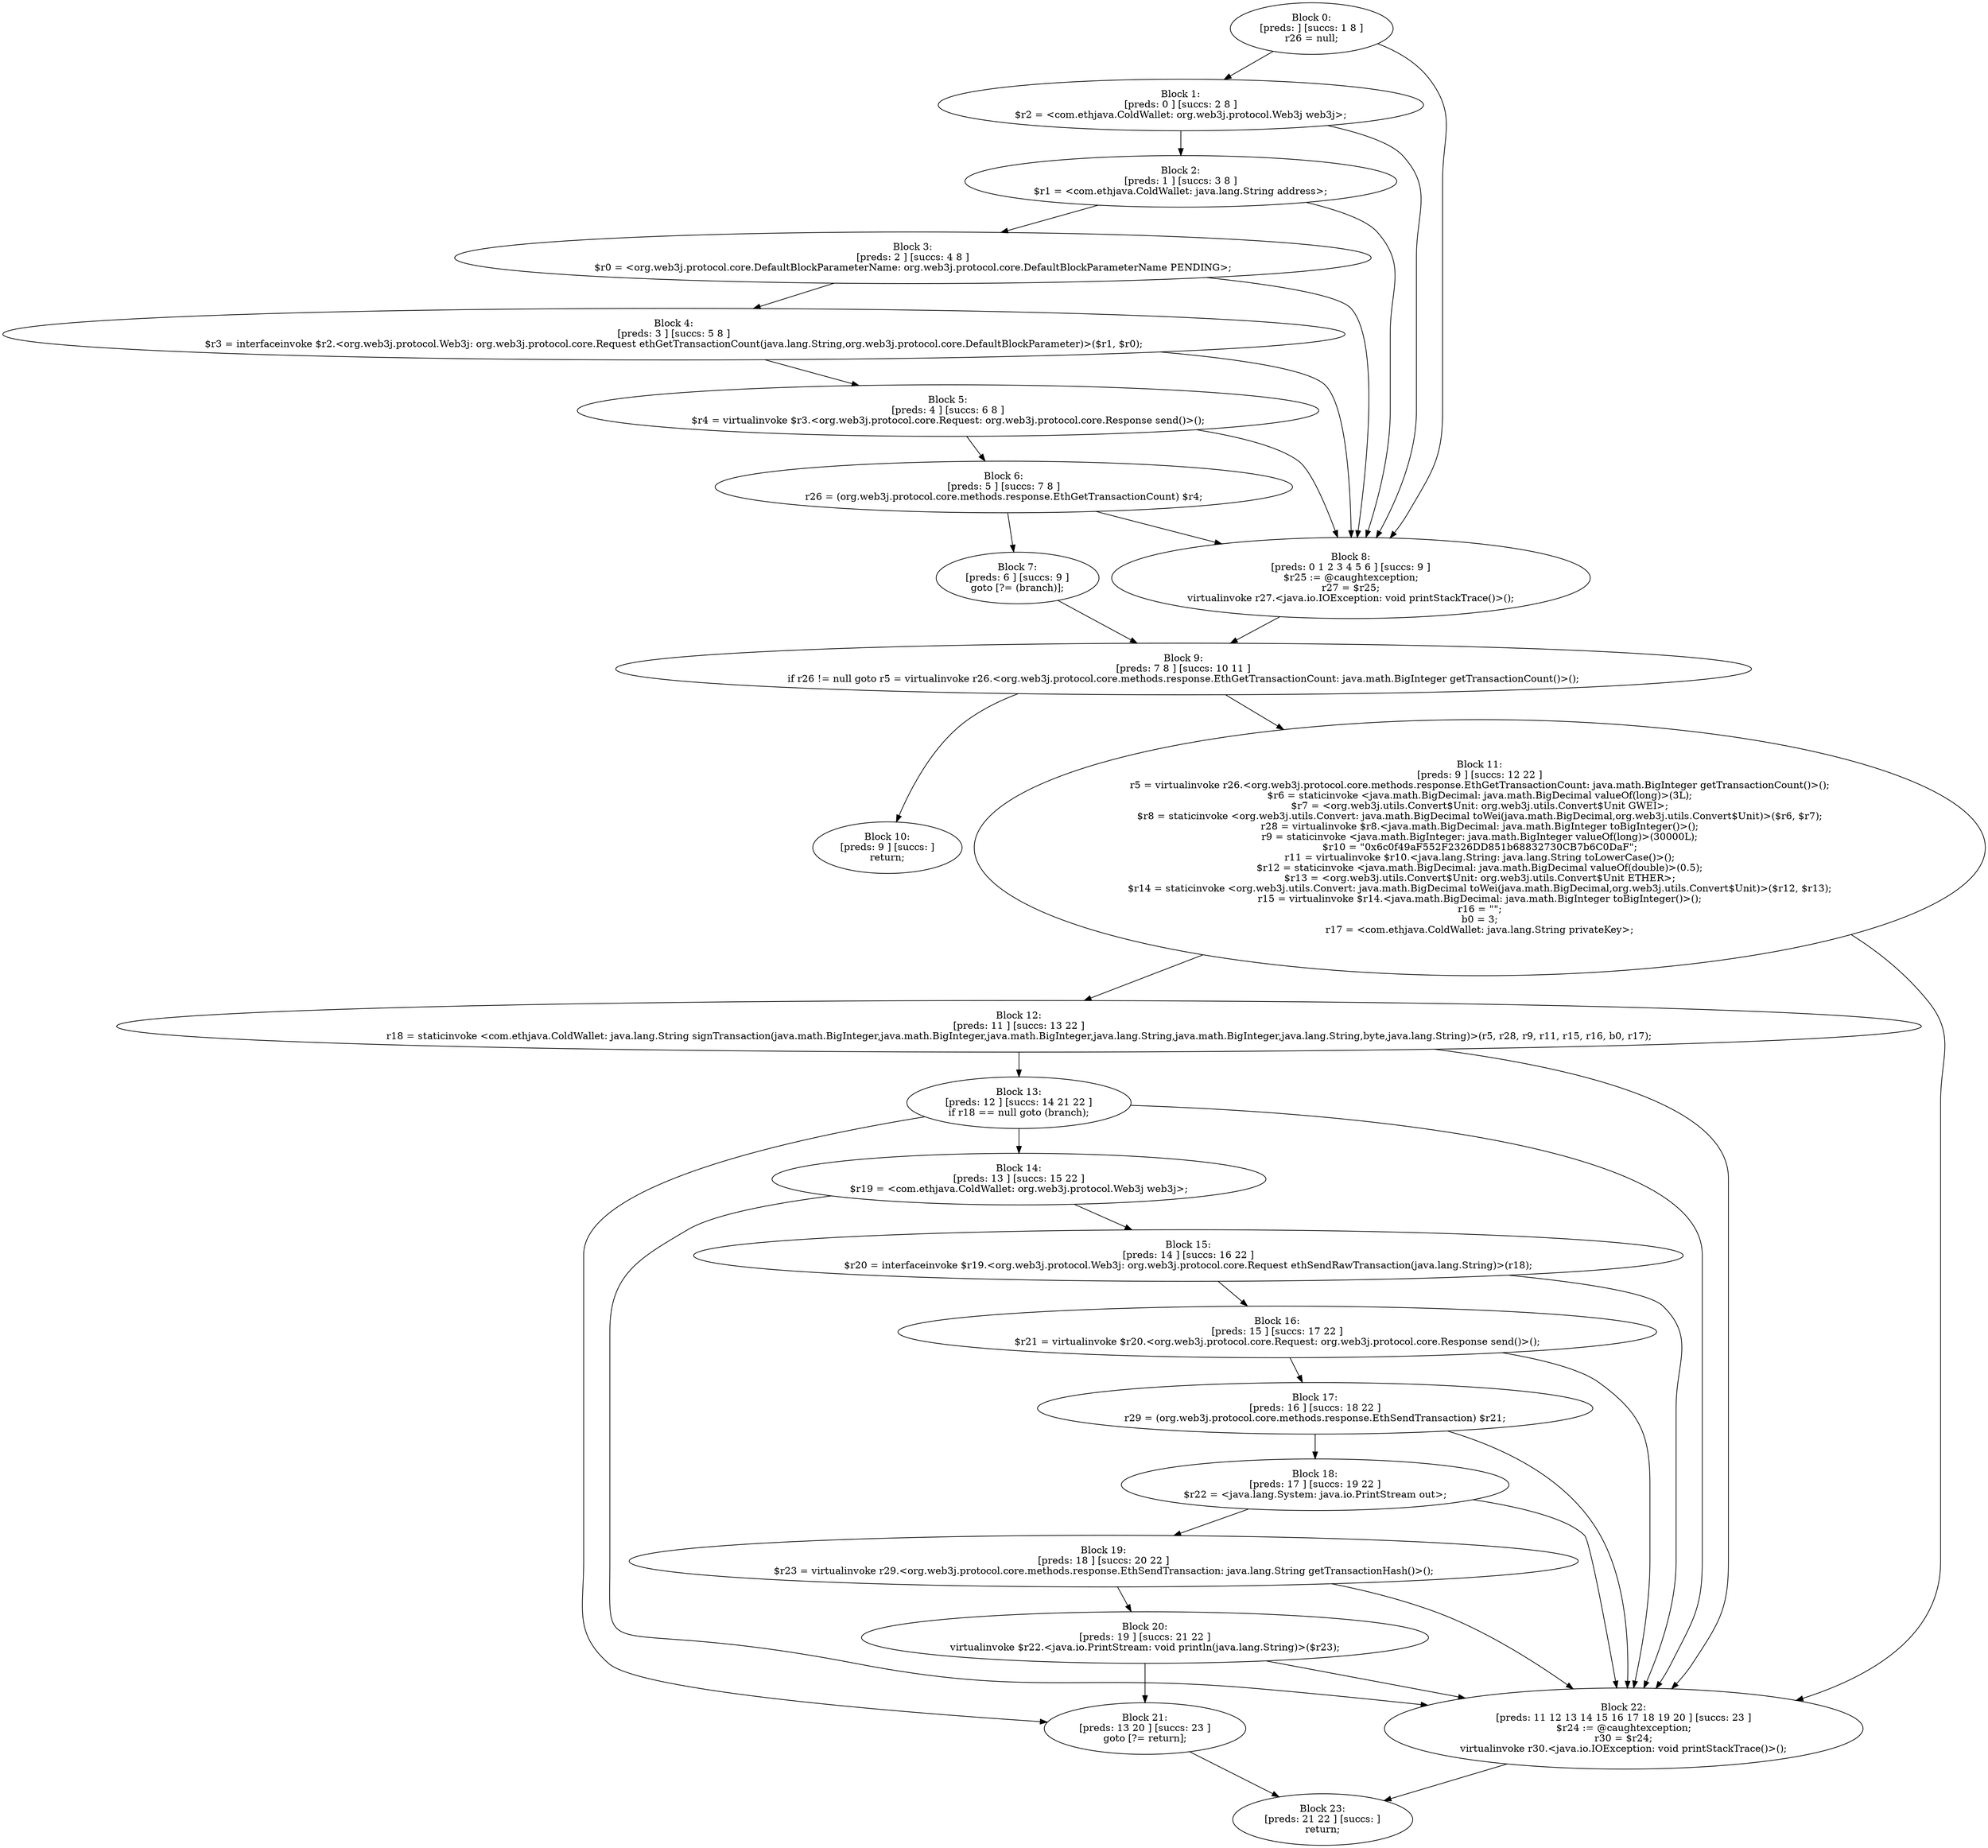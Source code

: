 digraph "unitGraph" {
    "Block 0:
[preds: ] [succs: 1 8 ]
r26 = null;
"
    "Block 1:
[preds: 0 ] [succs: 2 8 ]
$r2 = <com.ethjava.ColdWallet: org.web3j.protocol.Web3j web3j>;
"
    "Block 2:
[preds: 1 ] [succs: 3 8 ]
$r1 = <com.ethjava.ColdWallet: java.lang.String address>;
"
    "Block 3:
[preds: 2 ] [succs: 4 8 ]
$r0 = <org.web3j.protocol.core.DefaultBlockParameterName: org.web3j.protocol.core.DefaultBlockParameterName PENDING>;
"
    "Block 4:
[preds: 3 ] [succs: 5 8 ]
$r3 = interfaceinvoke $r2.<org.web3j.protocol.Web3j: org.web3j.protocol.core.Request ethGetTransactionCount(java.lang.String,org.web3j.protocol.core.DefaultBlockParameter)>($r1, $r0);
"
    "Block 5:
[preds: 4 ] [succs: 6 8 ]
$r4 = virtualinvoke $r3.<org.web3j.protocol.core.Request: org.web3j.protocol.core.Response send()>();
"
    "Block 6:
[preds: 5 ] [succs: 7 8 ]
r26 = (org.web3j.protocol.core.methods.response.EthGetTransactionCount) $r4;
"
    "Block 7:
[preds: 6 ] [succs: 9 ]
goto [?= (branch)];
"
    "Block 8:
[preds: 0 1 2 3 4 5 6 ] [succs: 9 ]
$r25 := @caughtexception;
r27 = $r25;
virtualinvoke r27.<java.io.IOException: void printStackTrace()>();
"
    "Block 9:
[preds: 7 8 ] [succs: 10 11 ]
if r26 != null goto r5 = virtualinvoke r26.<org.web3j.protocol.core.methods.response.EthGetTransactionCount: java.math.BigInteger getTransactionCount()>();
"
    "Block 10:
[preds: 9 ] [succs: ]
return;
"
    "Block 11:
[preds: 9 ] [succs: 12 22 ]
r5 = virtualinvoke r26.<org.web3j.protocol.core.methods.response.EthGetTransactionCount: java.math.BigInteger getTransactionCount()>();
$r6 = staticinvoke <java.math.BigDecimal: java.math.BigDecimal valueOf(long)>(3L);
$r7 = <org.web3j.utils.Convert$Unit: org.web3j.utils.Convert$Unit GWEI>;
$r8 = staticinvoke <org.web3j.utils.Convert: java.math.BigDecimal toWei(java.math.BigDecimal,org.web3j.utils.Convert$Unit)>($r6, $r7);
r28 = virtualinvoke $r8.<java.math.BigDecimal: java.math.BigInteger toBigInteger()>();
r9 = staticinvoke <java.math.BigInteger: java.math.BigInteger valueOf(long)>(30000L);
$r10 = \"0x6c0f49aF552F2326DD851b68832730CB7b6C0DaF\";
r11 = virtualinvoke $r10.<java.lang.String: java.lang.String toLowerCase()>();
$r12 = staticinvoke <java.math.BigDecimal: java.math.BigDecimal valueOf(double)>(0.5);
$r13 = <org.web3j.utils.Convert$Unit: org.web3j.utils.Convert$Unit ETHER>;
$r14 = staticinvoke <org.web3j.utils.Convert: java.math.BigDecimal toWei(java.math.BigDecimal,org.web3j.utils.Convert$Unit)>($r12, $r13);
r15 = virtualinvoke $r14.<java.math.BigDecimal: java.math.BigInteger toBigInteger()>();
r16 = \"\";
b0 = 3;
r17 = <com.ethjava.ColdWallet: java.lang.String privateKey>;
"
    "Block 12:
[preds: 11 ] [succs: 13 22 ]
r18 = staticinvoke <com.ethjava.ColdWallet: java.lang.String signTransaction(java.math.BigInteger,java.math.BigInteger,java.math.BigInteger,java.lang.String,java.math.BigInteger,java.lang.String,byte,java.lang.String)>(r5, r28, r9, r11, r15, r16, b0, r17);
"
    "Block 13:
[preds: 12 ] [succs: 14 21 22 ]
if r18 == null goto (branch);
"
    "Block 14:
[preds: 13 ] [succs: 15 22 ]
$r19 = <com.ethjava.ColdWallet: org.web3j.protocol.Web3j web3j>;
"
    "Block 15:
[preds: 14 ] [succs: 16 22 ]
$r20 = interfaceinvoke $r19.<org.web3j.protocol.Web3j: org.web3j.protocol.core.Request ethSendRawTransaction(java.lang.String)>(r18);
"
    "Block 16:
[preds: 15 ] [succs: 17 22 ]
$r21 = virtualinvoke $r20.<org.web3j.protocol.core.Request: org.web3j.protocol.core.Response send()>();
"
    "Block 17:
[preds: 16 ] [succs: 18 22 ]
r29 = (org.web3j.protocol.core.methods.response.EthSendTransaction) $r21;
"
    "Block 18:
[preds: 17 ] [succs: 19 22 ]
$r22 = <java.lang.System: java.io.PrintStream out>;
"
    "Block 19:
[preds: 18 ] [succs: 20 22 ]
$r23 = virtualinvoke r29.<org.web3j.protocol.core.methods.response.EthSendTransaction: java.lang.String getTransactionHash()>();
"
    "Block 20:
[preds: 19 ] [succs: 21 22 ]
virtualinvoke $r22.<java.io.PrintStream: void println(java.lang.String)>($r23);
"
    "Block 21:
[preds: 13 20 ] [succs: 23 ]
goto [?= return];
"
    "Block 22:
[preds: 11 12 13 14 15 16 17 18 19 20 ] [succs: 23 ]
$r24 := @caughtexception;
r30 = $r24;
virtualinvoke r30.<java.io.IOException: void printStackTrace()>();
"
    "Block 23:
[preds: 21 22 ] [succs: ]
return;
"
    "Block 0:
[preds: ] [succs: 1 8 ]
r26 = null;
"->"Block 1:
[preds: 0 ] [succs: 2 8 ]
$r2 = <com.ethjava.ColdWallet: org.web3j.protocol.Web3j web3j>;
";
    "Block 0:
[preds: ] [succs: 1 8 ]
r26 = null;
"->"Block 8:
[preds: 0 1 2 3 4 5 6 ] [succs: 9 ]
$r25 := @caughtexception;
r27 = $r25;
virtualinvoke r27.<java.io.IOException: void printStackTrace()>();
";
    "Block 1:
[preds: 0 ] [succs: 2 8 ]
$r2 = <com.ethjava.ColdWallet: org.web3j.protocol.Web3j web3j>;
"->"Block 2:
[preds: 1 ] [succs: 3 8 ]
$r1 = <com.ethjava.ColdWallet: java.lang.String address>;
";
    "Block 1:
[preds: 0 ] [succs: 2 8 ]
$r2 = <com.ethjava.ColdWallet: org.web3j.protocol.Web3j web3j>;
"->"Block 8:
[preds: 0 1 2 3 4 5 6 ] [succs: 9 ]
$r25 := @caughtexception;
r27 = $r25;
virtualinvoke r27.<java.io.IOException: void printStackTrace()>();
";
    "Block 2:
[preds: 1 ] [succs: 3 8 ]
$r1 = <com.ethjava.ColdWallet: java.lang.String address>;
"->"Block 3:
[preds: 2 ] [succs: 4 8 ]
$r0 = <org.web3j.protocol.core.DefaultBlockParameterName: org.web3j.protocol.core.DefaultBlockParameterName PENDING>;
";
    "Block 2:
[preds: 1 ] [succs: 3 8 ]
$r1 = <com.ethjava.ColdWallet: java.lang.String address>;
"->"Block 8:
[preds: 0 1 2 3 4 5 6 ] [succs: 9 ]
$r25 := @caughtexception;
r27 = $r25;
virtualinvoke r27.<java.io.IOException: void printStackTrace()>();
";
    "Block 3:
[preds: 2 ] [succs: 4 8 ]
$r0 = <org.web3j.protocol.core.DefaultBlockParameterName: org.web3j.protocol.core.DefaultBlockParameterName PENDING>;
"->"Block 4:
[preds: 3 ] [succs: 5 8 ]
$r3 = interfaceinvoke $r2.<org.web3j.protocol.Web3j: org.web3j.protocol.core.Request ethGetTransactionCount(java.lang.String,org.web3j.protocol.core.DefaultBlockParameter)>($r1, $r0);
";
    "Block 3:
[preds: 2 ] [succs: 4 8 ]
$r0 = <org.web3j.protocol.core.DefaultBlockParameterName: org.web3j.protocol.core.DefaultBlockParameterName PENDING>;
"->"Block 8:
[preds: 0 1 2 3 4 5 6 ] [succs: 9 ]
$r25 := @caughtexception;
r27 = $r25;
virtualinvoke r27.<java.io.IOException: void printStackTrace()>();
";
    "Block 4:
[preds: 3 ] [succs: 5 8 ]
$r3 = interfaceinvoke $r2.<org.web3j.protocol.Web3j: org.web3j.protocol.core.Request ethGetTransactionCount(java.lang.String,org.web3j.protocol.core.DefaultBlockParameter)>($r1, $r0);
"->"Block 5:
[preds: 4 ] [succs: 6 8 ]
$r4 = virtualinvoke $r3.<org.web3j.protocol.core.Request: org.web3j.protocol.core.Response send()>();
";
    "Block 4:
[preds: 3 ] [succs: 5 8 ]
$r3 = interfaceinvoke $r2.<org.web3j.protocol.Web3j: org.web3j.protocol.core.Request ethGetTransactionCount(java.lang.String,org.web3j.protocol.core.DefaultBlockParameter)>($r1, $r0);
"->"Block 8:
[preds: 0 1 2 3 4 5 6 ] [succs: 9 ]
$r25 := @caughtexception;
r27 = $r25;
virtualinvoke r27.<java.io.IOException: void printStackTrace()>();
";
    "Block 5:
[preds: 4 ] [succs: 6 8 ]
$r4 = virtualinvoke $r3.<org.web3j.protocol.core.Request: org.web3j.protocol.core.Response send()>();
"->"Block 6:
[preds: 5 ] [succs: 7 8 ]
r26 = (org.web3j.protocol.core.methods.response.EthGetTransactionCount) $r4;
";
    "Block 5:
[preds: 4 ] [succs: 6 8 ]
$r4 = virtualinvoke $r3.<org.web3j.protocol.core.Request: org.web3j.protocol.core.Response send()>();
"->"Block 8:
[preds: 0 1 2 3 4 5 6 ] [succs: 9 ]
$r25 := @caughtexception;
r27 = $r25;
virtualinvoke r27.<java.io.IOException: void printStackTrace()>();
";
    "Block 6:
[preds: 5 ] [succs: 7 8 ]
r26 = (org.web3j.protocol.core.methods.response.EthGetTransactionCount) $r4;
"->"Block 7:
[preds: 6 ] [succs: 9 ]
goto [?= (branch)];
";
    "Block 6:
[preds: 5 ] [succs: 7 8 ]
r26 = (org.web3j.protocol.core.methods.response.EthGetTransactionCount) $r4;
"->"Block 8:
[preds: 0 1 2 3 4 5 6 ] [succs: 9 ]
$r25 := @caughtexception;
r27 = $r25;
virtualinvoke r27.<java.io.IOException: void printStackTrace()>();
";
    "Block 7:
[preds: 6 ] [succs: 9 ]
goto [?= (branch)];
"->"Block 9:
[preds: 7 8 ] [succs: 10 11 ]
if r26 != null goto r5 = virtualinvoke r26.<org.web3j.protocol.core.methods.response.EthGetTransactionCount: java.math.BigInteger getTransactionCount()>();
";
    "Block 8:
[preds: 0 1 2 3 4 5 6 ] [succs: 9 ]
$r25 := @caughtexception;
r27 = $r25;
virtualinvoke r27.<java.io.IOException: void printStackTrace()>();
"->"Block 9:
[preds: 7 8 ] [succs: 10 11 ]
if r26 != null goto r5 = virtualinvoke r26.<org.web3j.protocol.core.methods.response.EthGetTransactionCount: java.math.BigInteger getTransactionCount()>();
";
    "Block 9:
[preds: 7 8 ] [succs: 10 11 ]
if r26 != null goto r5 = virtualinvoke r26.<org.web3j.protocol.core.methods.response.EthGetTransactionCount: java.math.BigInteger getTransactionCount()>();
"->"Block 10:
[preds: 9 ] [succs: ]
return;
";
    "Block 9:
[preds: 7 8 ] [succs: 10 11 ]
if r26 != null goto r5 = virtualinvoke r26.<org.web3j.protocol.core.methods.response.EthGetTransactionCount: java.math.BigInteger getTransactionCount()>();
"->"Block 11:
[preds: 9 ] [succs: 12 22 ]
r5 = virtualinvoke r26.<org.web3j.protocol.core.methods.response.EthGetTransactionCount: java.math.BigInteger getTransactionCount()>();
$r6 = staticinvoke <java.math.BigDecimal: java.math.BigDecimal valueOf(long)>(3L);
$r7 = <org.web3j.utils.Convert$Unit: org.web3j.utils.Convert$Unit GWEI>;
$r8 = staticinvoke <org.web3j.utils.Convert: java.math.BigDecimal toWei(java.math.BigDecimal,org.web3j.utils.Convert$Unit)>($r6, $r7);
r28 = virtualinvoke $r8.<java.math.BigDecimal: java.math.BigInteger toBigInteger()>();
r9 = staticinvoke <java.math.BigInteger: java.math.BigInteger valueOf(long)>(30000L);
$r10 = \"0x6c0f49aF552F2326DD851b68832730CB7b6C0DaF\";
r11 = virtualinvoke $r10.<java.lang.String: java.lang.String toLowerCase()>();
$r12 = staticinvoke <java.math.BigDecimal: java.math.BigDecimal valueOf(double)>(0.5);
$r13 = <org.web3j.utils.Convert$Unit: org.web3j.utils.Convert$Unit ETHER>;
$r14 = staticinvoke <org.web3j.utils.Convert: java.math.BigDecimal toWei(java.math.BigDecimal,org.web3j.utils.Convert$Unit)>($r12, $r13);
r15 = virtualinvoke $r14.<java.math.BigDecimal: java.math.BigInteger toBigInteger()>();
r16 = \"\";
b0 = 3;
r17 = <com.ethjava.ColdWallet: java.lang.String privateKey>;
";
    "Block 11:
[preds: 9 ] [succs: 12 22 ]
r5 = virtualinvoke r26.<org.web3j.protocol.core.methods.response.EthGetTransactionCount: java.math.BigInteger getTransactionCount()>();
$r6 = staticinvoke <java.math.BigDecimal: java.math.BigDecimal valueOf(long)>(3L);
$r7 = <org.web3j.utils.Convert$Unit: org.web3j.utils.Convert$Unit GWEI>;
$r8 = staticinvoke <org.web3j.utils.Convert: java.math.BigDecimal toWei(java.math.BigDecimal,org.web3j.utils.Convert$Unit)>($r6, $r7);
r28 = virtualinvoke $r8.<java.math.BigDecimal: java.math.BigInteger toBigInteger()>();
r9 = staticinvoke <java.math.BigInteger: java.math.BigInteger valueOf(long)>(30000L);
$r10 = \"0x6c0f49aF552F2326DD851b68832730CB7b6C0DaF\";
r11 = virtualinvoke $r10.<java.lang.String: java.lang.String toLowerCase()>();
$r12 = staticinvoke <java.math.BigDecimal: java.math.BigDecimal valueOf(double)>(0.5);
$r13 = <org.web3j.utils.Convert$Unit: org.web3j.utils.Convert$Unit ETHER>;
$r14 = staticinvoke <org.web3j.utils.Convert: java.math.BigDecimal toWei(java.math.BigDecimal,org.web3j.utils.Convert$Unit)>($r12, $r13);
r15 = virtualinvoke $r14.<java.math.BigDecimal: java.math.BigInteger toBigInteger()>();
r16 = \"\";
b0 = 3;
r17 = <com.ethjava.ColdWallet: java.lang.String privateKey>;
"->"Block 12:
[preds: 11 ] [succs: 13 22 ]
r18 = staticinvoke <com.ethjava.ColdWallet: java.lang.String signTransaction(java.math.BigInteger,java.math.BigInteger,java.math.BigInteger,java.lang.String,java.math.BigInteger,java.lang.String,byte,java.lang.String)>(r5, r28, r9, r11, r15, r16, b0, r17);
";
    "Block 11:
[preds: 9 ] [succs: 12 22 ]
r5 = virtualinvoke r26.<org.web3j.protocol.core.methods.response.EthGetTransactionCount: java.math.BigInteger getTransactionCount()>();
$r6 = staticinvoke <java.math.BigDecimal: java.math.BigDecimal valueOf(long)>(3L);
$r7 = <org.web3j.utils.Convert$Unit: org.web3j.utils.Convert$Unit GWEI>;
$r8 = staticinvoke <org.web3j.utils.Convert: java.math.BigDecimal toWei(java.math.BigDecimal,org.web3j.utils.Convert$Unit)>($r6, $r7);
r28 = virtualinvoke $r8.<java.math.BigDecimal: java.math.BigInteger toBigInteger()>();
r9 = staticinvoke <java.math.BigInteger: java.math.BigInteger valueOf(long)>(30000L);
$r10 = \"0x6c0f49aF552F2326DD851b68832730CB7b6C0DaF\";
r11 = virtualinvoke $r10.<java.lang.String: java.lang.String toLowerCase()>();
$r12 = staticinvoke <java.math.BigDecimal: java.math.BigDecimal valueOf(double)>(0.5);
$r13 = <org.web3j.utils.Convert$Unit: org.web3j.utils.Convert$Unit ETHER>;
$r14 = staticinvoke <org.web3j.utils.Convert: java.math.BigDecimal toWei(java.math.BigDecimal,org.web3j.utils.Convert$Unit)>($r12, $r13);
r15 = virtualinvoke $r14.<java.math.BigDecimal: java.math.BigInteger toBigInteger()>();
r16 = \"\";
b0 = 3;
r17 = <com.ethjava.ColdWallet: java.lang.String privateKey>;
"->"Block 22:
[preds: 11 12 13 14 15 16 17 18 19 20 ] [succs: 23 ]
$r24 := @caughtexception;
r30 = $r24;
virtualinvoke r30.<java.io.IOException: void printStackTrace()>();
";
    "Block 12:
[preds: 11 ] [succs: 13 22 ]
r18 = staticinvoke <com.ethjava.ColdWallet: java.lang.String signTransaction(java.math.BigInteger,java.math.BigInteger,java.math.BigInteger,java.lang.String,java.math.BigInteger,java.lang.String,byte,java.lang.String)>(r5, r28, r9, r11, r15, r16, b0, r17);
"->"Block 13:
[preds: 12 ] [succs: 14 21 22 ]
if r18 == null goto (branch);
";
    "Block 12:
[preds: 11 ] [succs: 13 22 ]
r18 = staticinvoke <com.ethjava.ColdWallet: java.lang.String signTransaction(java.math.BigInteger,java.math.BigInteger,java.math.BigInteger,java.lang.String,java.math.BigInteger,java.lang.String,byte,java.lang.String)>(r5, r28, r9, r11, r15, r16, b0, r17);
"->"Block 22:
[preds: 11 12 13 14 15 16 17 18 19 20 ] [succs: 23 ]
$r24 := @caughtexception;
r30 = $r24;
virtualinvoke r30.<java.io.IOException: void printStackTrace()>();
";
    "Block 13:
[preds: 12 ] [succs: 14 21 22 ]
if r18 == null goto (branch);
"->"Block 14:
[preds: 13 ] [succs: 15 22 ]
$r19 = <com.ethjava.ColdWallet: org.web3j.protocol.Web3j web3j>;
";
    "Block 13:
[preds: 12 ] [succs: 14 21 22 ]
if r18 == null goto (branch);
"->"Block 21:
[preds: 13 20 ] [succs: 23 ]
goto [?= return];
";
    "Block 13:
[preds: 12 ] [succs: 14 21 22 ]
if r18 == null goto (branch);
"->"Block 22:
[preds: 11 12 13 14 15 16 17 18 19 20 ] [succs: 23 ]
$r24 := @caughtexception;
r30 = $r24;
virtualinvoke r30.<java.io.IOException: void printStackTrace()>();
";
    "Block 14:
[preds: 13 ] [succs: 15 22 ]
$r19 = <com.ethjava.ColdWallet: org.web3j.protocol.Web3j web3j>;
"->"Block 15:
[preds: 14 ] [succs: 16 22 ]
$r20 = interfaceinvoke $r19.<org.web3j.protocol.Web3j: org.web3j.protocol.core.Request ethSendRawTransaction(java.lang.String)>(r18);
";
    "Block 14:
[preds: 13 ] [succs: 15 22 ]
$r19 = <com.ethjava.ColdWallet: org.web3j.protocol.Web3j web3j>;
"->"Block 22:
[preds: 11 12 13 14 15 16 17 18 19 20 ] [succs: 23 ]
$r24 := @caughtexception;
r30 = $r24;
virtualinvoke r30.<java.io.IOException: void printStackTrace()>();
";
    "Block 15:
[preds: 14 ] [succs: 16 22 ]
$r20 = interfaceinvoke $r19.<org.web3j.protocol.Web3j: org.web3j.protocol.core.Request ethSendRawTransaction(java.lang.String)>(r18);
"->"Block 16:
[preds: 15 ] [succs: 17 22 ]
$r21 = virtualinvoke $r20.<org.web3j.protocol.core.Request: org.web3j.protocol.core.Response send()>();
";
    "Block 15:
[preds: 14 ] [succs: 16 22 ]
$r20 = interfaceinvoke $r19.<org.web3j.protocol.Web3j: org.web3j.protocol.core.Request ethSendRawTransaction(java.lang.String)>(r18);
"->"Block 22:
[preds: 11 12 13 14 15 16 17 18 19 20 ] [succs: 23 ]
$r24 := @caughtexception;
r30 = $r24;
virtualinvoke r30.<java.io.IOException: void printStackTrace()>();
";
    "Block 16:
[preds: 15 ] [succs: 17 22 ]
$r21 = virtualinvoke $r20.<org.web3j.protocol.core.Request: org.web3j.protocol.core.Response send()>();
"->"Block 17:
[preds: 16 ] [succs: 18 22 ]
r29 = (org.web3j.protocol.core.methods.response.EthSendTransaction) $r21;
";
    "Block 16:
[preds: 15 ] [succs: 17 22 ]
$r21 = virtualinvoke $r20.<org.web3j.protocol.core.Request: org.web3j.protocol.core.Response send()>();
"->"Block 22:
[preds: 11 12 13 14 15 16 17 18 19 20 ] [succs: 23 ]
$r24 := @caughtexception;
r30 = $r24;
virtualinvoke r30.<java.io.IOException: void printStackTrace()>();
";
    "Block 17:
[preds: 16 ] [succs: 18 22 ]
r29 = (org.web3j.protocol.core.methods.response.EthSendTransaction) $r21;
"->"Block 18:
[preds: 17 ] [succs: 19 22 ]
$r22 = <java.lang.System: java.io.PrintStream out>;
";
    "Block 17:
[preds: 16 ] [succs: 18 22 ]
r29 = (org.web3j.protocol.core.methods.response.EthSendTransaction) $r21;
"->"Block 22:
[preds: 11 12 13 14 15 16 17 18 19 20 ] [succs: 23 ]
$r24 := @caughtexception;
r30 = $r24;
virtualinvoke r30.<java.io.IOException: void printStackTrace()>();
";
    "Block 18:
[preds: 17 ] [succs: 19 22 ]
$r22 = <java.lang.System: java.io.PrintStream out>;
"->"Block 19:
[preds: 18 ] [succs: 20 22 ]
$r23 = virtualinvoke r29.<org.web3j.protocol.core.methods.response.EthSendTransaction: java.lang.String getTransactionHash()>();
";
    "Block 18:
[preds: 17 ] [succs: 19 22 ]
$r22 = <java.lang.System: java.io.PrintStream out>;
"->"Block 22:
[preds: 11 12 13 14 15 16 17 18 19 20 ] [succs: 23 ]
$r24 := @caughtexception;
r30 = $r24;
virtualinvoke r30.<java.io.IOException: void printStackTrace()>();
";
    "Block 19:
[preds: 18 ] [succs: 20 22 ]
$r23 = virtualinvoke r29.<org.web3j.protocol.core.methods.response.EthSendTransaction: java.lang.String getTransactionHash()>();
"->"Block 20:
[preds: 19 ] [succs: 21 22 ]
virtualinvoke $r22.<java.io.PrintStream: void println(java.lang.String)>($r23);
";
    "Block 19:
[preds: 18 ] [succs: 20 22 ]
$r23 = virtualinvoke r29.<org.web3j.protocol.core.methods.response.EthSendTransaction: java.lang.String getTransactionHash()>();
"->"Block 22:
[preds: 11 12 13 14 15 16 17 18 19 20 ] [succs: 23 ]
$r24 := @caughtexception;
r30 = $r24;
virtualinvoke r30.<java.io.IOException: void printStackTrace()>();
";
    "Block 20:
[preds: 19 ] [succs: 21 22 ]
virtualinvoke $r22.<java.io.PrintStream: void println(java.lang.String)>($r23);
"->"Block 21:
[preds: 13 20 ] [succs: 23 ]
goto [?= return];
";
    "Block 20:
[preds: 19 ] [succs: 21 22 ]
virtualinvoke $r22.<java.io.PrintStream: void println(java.lang.String)>($r23);
"->"Block 22:
[preds: 11 12 13 14 15 16 17 18 19 20 ] [succs: 23 ]
$r24 := @caughtexception;
r30 = $r24;
virtualinvoke r30.<java.io.IOException: void printStackTrace()>();
";
    "Block 21:
[preds: 13 20 ] [succs: 23 ]
goto [?= return];
"->"Block 23:
[preds: 21 22 ] [succs: ]
return;
";
    "Block 22:
[preds: 11 12 13 14 15 16 17 18 19 20 ] [succs: 23 ]
$r24 := @caughtexception;
r30 = $r24;
virtualinvoke r30.<java.io.IOException: void printStackTrace()>();
"->"Block 23:
[preds: 21 22 ] [succs: ]
return;
";
}
